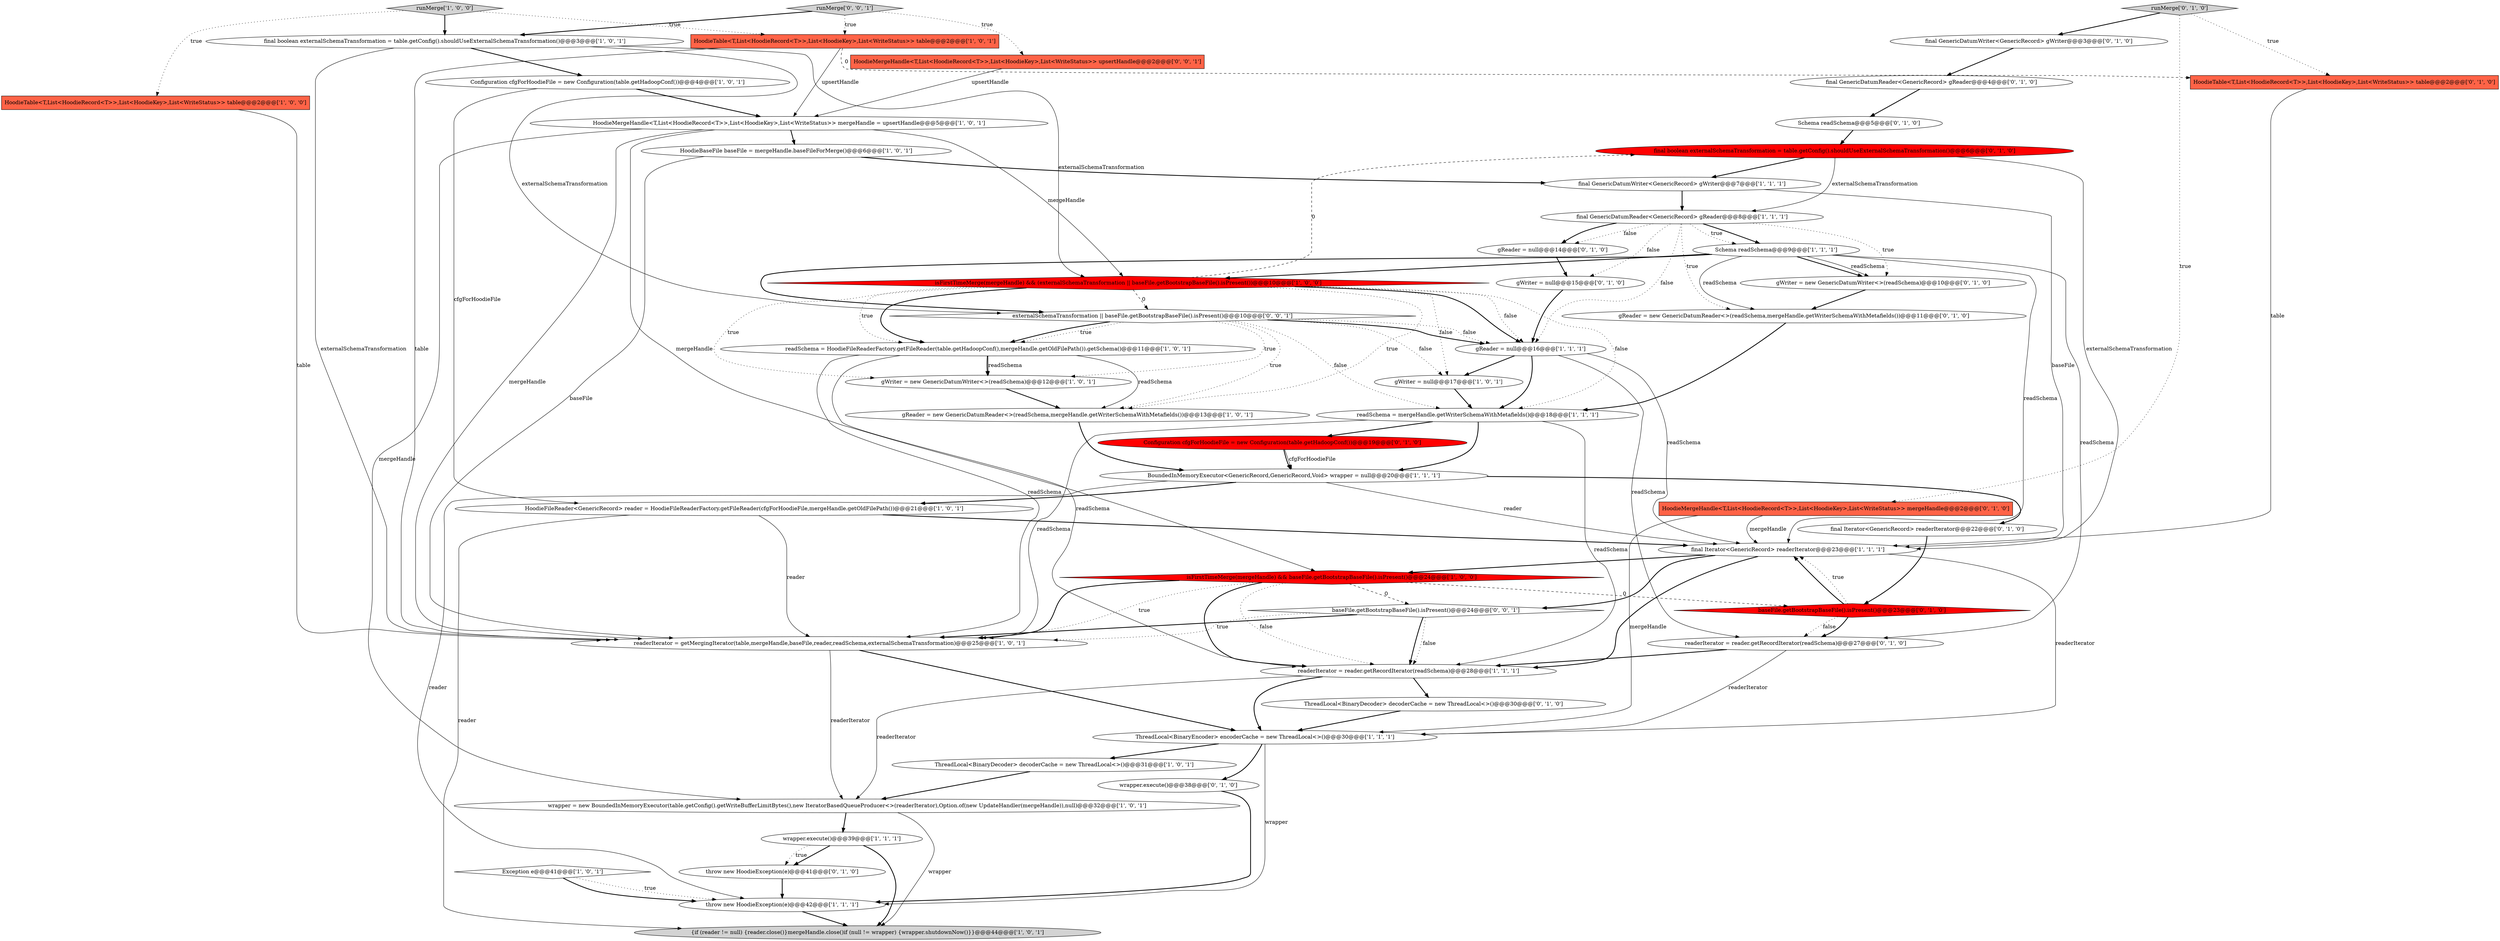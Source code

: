 digraph {
46 [style = filled, label = "runMerge['0', '1', '0']", fillcolor = lightgray, shape = diamond image = "AAA0AAABBB2BBB"];
4 [style = filled, label = "final GenericDatumReader<GenericRecord> gReader@@@8@@@['1', '1', '1']", fillcolor = white, shape = ellipse image = "AAA0AAABBB1BBB"];
3 [style = filled, label = "gWriter = new GenericDatumWriter<>(readSchema)@@@12@@@['1', '0', '1']", fillcolor = white, shape = ellipse image = "AAA0AAABBB1BBB"];
7 [style = filled, label = "readSchema = HoodieFileReaderFactory.getFileReader(table.getHadoopConf(),mergeHandle.getOldFilePath()).getSchema()@@@11@@@['1', '0', '1']", fillcolor = white, shape = ellipse image = "AAA0AAABBB1BBB"];
26 [style = filled, label = "readSchema = mergeHandle.getWriterSchemaWithMetafields()@@@18@@@['1', '1', '1']", fillcolor = white, shape = ellipse image = "AAA0AAABBB1BBB"];
44 [style = filled, label = "wrapper.execute()@@@38@@@['0', '1', '0']", fillcolor = white, shape = ellipse image = "AAA0AAABBB2BBB"];
51 [style = filled, label = "externalSchemaTransformation || baseFile.getBootstrapBaseFile().isPresent()@@@10@@@['0', '0', '1']", fillcolor = white, shape = diamond image = "AAA0AAABBB3BBB"];
16 [style = filled, label = "final GenericDatumWriter<GenericRecord> gWriter@@@7@@@['1', '1', '1']", fillcolor = white, shape = ellipse image = "AAA0AAABBB1BBB"];
12 [style = filled, label = "Schema readSchema@@@9@@@['1', '1', '1']", fillcolor = white, shape = ellipse image = "AAA0AAABBB1BBB"];
6 [style = filled, label = "runMerge['1', '0', '0']", fillcolor = lightgray, shape = diamond image = "AAA0AAABBB1BBB"];
23 [style = filled, label = "ThreadLocal<BinaryDecoder> decoderCache = new ThreadLocal<>()@@@31@@@['1', '0', '1']", fillcolor = white, shape = ellipse image = "AAA0AAABBB1BBB"];
24 [style = filled, label = "HoodieTable<T,List<HoodieRecord<T>>,List<HoodieKey>,List<WriteStatus>> table@@@2@@@['1', '0', '1']", fillcolor = tomato, shape = box image = "AAA0AAABBB1BBB"];
36 [style = filled, label = "throw new HoodieException(e)@@@41@@@['0', '1', '0']", fillcolor = white, shape = ellipse image = "AAA0AAABBB2BBB"];
33 [style = filled, label = "final GenericDatumWriter<GenericRecord> gWriter@@@3@@@['0', '1', '0']", fillcolor = white, shape = ellipse image = "AAA0AAABBB2BBB"];
39 [style = filled, label = "final GenericDatumReader<GenericRecord> gReader@@@4@@@['0', '1', '0']", fillcolor = white, shape = ellipse image = "AAA0AAABBB2BBB"];
50 [style = filled, label = "HoodieMergeHandle<T,List<HoodieRecord<T>>,List<HoodieKey>,List<WriteStatus>> upsertHandle@@@2@@@['0', '0', '1']", fillcolor = tomato, shape = box image = "AAA0AAABBB3BBB"];
47 [style = filled, label = "gWriter = null@@@15@@@['0', '1', '0']", fillcolor = white, shape = ellipse image = "AAA0AAABBB2BBB"];
27 [style = filled, label = "HoodieFileReader<GenericRecord> reader = HoodieFileReaderFactory.getFileReader(cfgForHoodieFile,mergeHandle.getOldFilePath())@@@21@@@['1', '0', '1']", fillcolor = white, shape = ellipse image = "AAA0AAABBB1BBB"];
31 [style = filled, label = "baseFile.getBootstrapBaseFile().isPresent()@@@23@@@['0', '1', '0']", fillcolor = red, shape = diamond image = "AAA1AAABBB2BBB"];
41 [style = filled, label = "gReader = new GenericDatumReader<>(readSchema,mergeHandle.getWriterSchemaWithMetafields())@@@11@@@['0', '1', '0']", fillcolor = white, shape = ellipse image = "AAA0AAABBB2BBB"];
22 [style = filled, label = "isFirstTimeMerge(mergeHandle) && (externalSchemaTransformation || baseFile.getBootstrapBaseFile().isPresent())@@@10@@@['1', '0', '0']", fillcolor = red, shape = diamond image = "AAA1AAABBB1BBB"];
13 [style = filled, label = "readerIterator = reader.getRecordIterator(readSchema)@@@28@@@['1', '1', '1']", fillcolor = white, shape = ellipse image = "AAA0AAABBB1BBB"];
43 [style = filled, label = "HoodieTable<T,List<HoodieRecord<T>>,List<HoodieKey>,List<WriteStatus>> table@@@2@@@['0', '1', '0']", fillcolor = tomato, shape = box image = "AAA1AAABBB2BBB"];
35 [style = filled, label = "readerIterator = reader.getRecordIterator(readSchema)@@@27@@@['0', '1', '0']", fillcolor = white, shape = ellipse image = "AAA0AAABBB2BBB"];
11 [style = filled, label = "ThreadLocal<BinaryEncoder> encoderCache = new ThreadLocal<>()@@@30@@@['1', '1', '1']", fillcolor = white, shape = ellipse image = "AAA0AAABBB1BBB"];
15 [style = filled, label = "Configuration cfgForHoodieFile = new Configuration(table.getHadoopConf())@@@4@@@['1', '0', '1']", fillcolor = white, shape = ellipse image = "AAA0AAABBB1BBB"];
28 [style = filled, label = "gReader = new GenericDatumReader<>(readSchema,mergeHandle.getWriterSchemaWithMetafields())@@@13@@@['1', '0', '1']", fillcolor = white, shape = ellipse image = "AAA0AAABBB1BBB"];
34 [style = filled, label = "final Iterator<GenericRecord> readerIterator@@@22@@@['0', '1', '0']", fillcolor = white, shape = ellipse image = "AAA0AAABBB2BBB"];
45 [style = filled, label = "Configuration cfgForHoodieFile = new Configuration(table.getHadoopConf())@@@19@@@['0', '1', '0']", fillcolor = red, shape = ellipse image = "AAA1AAABBB2BBB"];
37 [style = filled, label = "ThreadLocal<BinaryDecoder> decoderCache = new ThreadLocal<>()@@@30@@@['0', '1', '0']", fillcolor = white, shape = ellipse image = "AAA0AAABBB2BBB"];
25 [style = filled, label = "isFirstTimeMerge(mergeHandle) && baseFile.getBootstrapBaseFile().isPresent()@@@24@@@['1', '0', '0']", fillcolor = red, shape = diamond image = "AAA1AAABBB1BBB"];
29 [style = filled, label = "gReader = null@@@16@@@['1', '1', '1']", fillcolor = white, shape = ellipse image = "AAA0AAABBB1BBB"];
38 [style = filled, label = "gWriter = new GenericDatumWriter<>(readSchema)@@@10@@@['0', '1', '0']", fillcolor = white, shape = ellipse image = "AAA0AAABBB2BBB"];
0 [style = filled, label = "Exception e@@@41@@@['1', '0', '1']", fillcolor = white, shape = diamond image = "AAA0AAABBB1BBB"];
40 [style = filled, label = "Schema readSchema@@@5@@@['0', '1', '0']", fillcolor = white, shape = ellipse image = "AAA0AAABBB2BBB"];
20 [style = filled, label = "HoodieMergeHandle<T,List<HoodieRecord<T>>,List<HoodieKey>,List<WriteStatus>> mergeHandle = upsertHandle@@@5@@@['1', '0', '1']", fillcolor = white, shape = ellipse image = "AAA0AAABBB1BBB"];
30 [style = filled, label = "HoodieMergeHandle<T,List<HoodieRecord<T>>,List<HoodieKey>,List<WriteStatus>> mergeHandle@@@2@@@['0', '1', '0']", fillcolor = tomato, shape = box image = "AAA0AAABBB2BBB"];
32 [style = filled, label = "final boolean externalSchemaTransformation = table.getConfig().shouldUseExternalSchemaTransformation()@@@6@@@['0', '1', '0']", fillcolor = red, shape = ellipse image = "AAA1AAABBB2BBB"];
8 [style = filled, label = "{if (reader != null) {reader.close()}mergeHandle.close()if (null != wrapper) {wrapper.shutdownNow()}}@@@44@@@['1', '0', '1']", fillcolor = lightgray, shape = ellipse image = "AAA0AAABBB1BBB"];
42 [style = filled, label = "gReader = null@@@14@@@['0', '1', '0']", fillcolor = white, shape = ellipse image = "AAA0AAABBB2BBB"];
21 [style = filled, label = "BoundedInMemoryExecutor<GenericRecord,GenericRecord,Void> wrapper = null@@@20@@@['1', '1', '1']", fillcolor = white, shape = ellipse image = "AAA0AAABBB1BBB"];
2 [style = filled, label = "final boolean externalSchemaTransformation = table.getConfig().shouldUseExternalSchemaTransformation()@@@3@@@['1', '0', '1']", fillcolor = white, shape = ellipse image = "AAA0AAABBB1BBB"];
14 [style = filled, label = "throw new HoodieException(e)@@@42@@@['1', '1', '1']", fillcolor = white, shape = ellipse image = "AAA0AAABBB1BBB"];
1 [style = filled, label = "gWriter = null@@@17@@@['1', '0', '1']", fillcolor = white, shape = ellipse image = "AAA0AAABBB1BBB"];
10 [style = filled, label = "HoodieTable<T,List<HoodieRecord<T>>,List<HoodieKey>,List<WriteStatus>> table@@@2@@@['1', '0', '0']", fillcolor = tomato, shape = box image = "AAA0AAABBB1BBB"];
5 [style = filled, label = "final Iterator<GenericRecord> readerIterator@@@23@@@['1', '1', '1']", fillcolor = white, shape = ellipse image = "AAA0AAABBB1BBB"];
9 [style = filled, label = "readerIterator = getMergingIterator(table,mergeHandle,baseFile,reader,readSchema,externalSchemaTransformation)@@@25@@@['1', '0', '1']", fillcolor = white, shape = ellipse image = "AAA0AAABBB1BBB"];
19 [style = filled, label = "wrapper.execute()@@@39@@@['1', '1', '1']", fillcolor = white, shape = ellipse image = "AAA0AAABBB1BBB"];
17 [style = filled, label = "HoodieBaseFile baseFile = mergeHandle.baseFileForMerge()@@@6@@@['1', '0', '1']", fillcolor = white, shape = ellipse image = "AAA0AAABBB1BBB"];
49 [style = filled, label = "baseFile.getBootstrapBaseFile().isPresent()@@@24@@@['0', '0', '1']", fillcolor = white, shape = diamond image = "AAA0AAABBB3BBB"];
18 [style = filled, label = "wrapper = new BoundedInMemoryExecutor(table.getConfig().getWriteBufferLimitBytes(),new IteratorBasedQueueProducer<>(readerIterator),Option.of(new UpdateHandler(mergeHandle)),null)@@@32@@@['1', '0', '1']", fillcolor = white, shape = ellipse image = "AAA0AAABBB1BBB"];
48 [style = filled, label = "runMerge['0', '0', '1']", fillcolor = lightgray, shape = diamond image = "AAA0AAABBB3BBB"];
4->38 [style = dotted, label="true"];
9->11 [style = bold, label=""];
50->20 [style = solid, label="upsertHandle"];
37->11 [style = bold, label=""];
9->18 [style = solid, label="readerIterator"];
31->35 [style = dotted, label="false"];
7->13 [style = solid, label="readSchema"];
22->26 [style = dotted, label="false"];
19->36 [style = bold, label=""];
38->41 [style = bold, label=""];
48->24 [style = dotted, label="true"];
26->9 [style = solid, label="readSchema"];
0->14 [style = bold, label=""];
28->21 [style = bold, label=""];
12->38 [style = bold, label=""];
5->49 [style = bold, label=""];
24->20 [style = solid, label="upsertHandle"];
12->41 [style = solid, label="readSchema"];
31->35 [style = bold, label=""];
24->43 [style = dashed, label="0"];
15->20 [style = bold, label=""];
49->13 [style = bold, label=""];
51->7 [style = bold, label=""];
2->15 [style = bold, label=""];
7->3 [style = solid, label="readSchema"];
27->5 [style = bold, label=""];
29->1 [style = bold, label=""];
12->22 [style = bold, label=""];
17->16 [style = bold, label=""];
46->30 [style = dotted, label="true"];
20->22 [style = solid, label="mergeHandle"];
5->11 [style = solid, label="readerIterator"];
15->27 [style = solid, label="cfgForHoodieFile"];
48->2 [style = bold, label=""];
18->8 [style = solid, label="wrapper"];
22->29 [style = dotted, label="false"];
22->51 [style = dashed, label="0"];
7->28 [style = solid, label="readSchema"];
11->44 [style = bold, label=""];
10->9 [style = solid, label="table"];
31->5 [style = bold, label=""];
22->7 [style = dotted, label="true"];
18->19 [style = bold, label=""];
31->5 [style = dotted, label="true"];
27->9 [style = solid, label="reader"];
34->31 [style = bold, label=""];
19->36 [style = dotted, label="true"];
36->14 [style = bold, label=""];
24->9 [style = solid, label="table"];
13->11 [style = bold, label=""];
22->7 [style = bold, label=""];
5->25 [style = bold, label=""];
29->26 [style = bold, label=""];
6->2 [style = bold, label=""];
12->51 [style = bold, label=""];
17->9 [style = solid, label="baseFile"];
13->37 [style = bold, label=""];
51->29 [style = dotted, label="false"];
4->29 [style = dotted, label="false"];
46->33 [style = bold, label=""];
2->9 [style = solid, label="externalSchemaTransformation"];
45->21 [style = bold, label=""];
0->14 [style = dotted, label="true"];
14->8 [style = bold, label=""];
51->7 [style = dotted, label="true"];
22->1 [style = dotted, label="false"];
51->26 [style = dotted, label="false"];
51->28 [style = dotted, label="true"];
35->11 [style = solid, label="readerIterator"];
20->25 [style = solid, label="mergeHandle"];
21->5 [style = solid, label="reader"];
6->24 [style = dotted, label="true"];
21->27 [style = bold, label=""];
25->9 [style = bold, label=""];
21->34 [style = bold, label=""];
49->9 [style = dotted, label="true"];
22->29 [style = bold, label=""];
42->47 [style = bold, label=""];
30->5 [style = solid, label="mergeHandle"];
49->13 [style = dotted, label="false"];
45->21 [style = solid, label="cfgForHoodieFile"];
32->16 [style = bold, label=""];
44->14 [style = bold, label=""];
25->49 [style = dashed, label="0"];
32->5 [style = solid, label="externalSchemaTransformation"];
29->35 [style = solid, label="readSchema"];
51->1 [style = dotted, label="false"];
26->21 [style = bold, label=""];
51->29 [style = bold, label=""];
6->10 [style = dotted, label="true"];
47->29 [style = bold, label=""];
20->18 [style = solid, label="mergeHandle"];
3->28 [style = bold, label=""];
21->14 [style = solid, label="reader"];
11->14 [style = solid, label="wrapper"];
39->40 [style = bold, label=""];
5->13 [style = bold, label=""];
40->32 [style = bold, label=""];
25->31 [style = dashed, label="0"];
30->11 [style = solid, label="mergeHandle"];
32->4 [style = solid, label="externalSchemaTransformation"];
4->12 [style = bold, label=""];
22->3 [style = dotted, label="true"];
16->4 [style = bold, label=""];
4->12 [style = dotted, label="true"];
23->18 [style = bold, label=""];
27->8 [style = solid, label="reader"];
20->17 [style = bold, label=""];
48->50 [style = dotted, label="true"];
2->22 [style = solid, label="externalSchemaTransformation"];
25->13 [style = bold, label=""];
12->5 [style = solid, label="readSchema"];
13->18 [style = solid, label="readerIterator"];
4->42 [style = bold, label=""];
22->28 [style = dotted, label="true"];
4->47 [style = dotted, label="false"];
22->32 [style = dashed, label="0"];
4->42 [style = dotted, label="false"];
1->26 [style = bold, label=""];
51->3 [style = dotted, label="true"];
7->3 [style = bold, label=""];
19->8 [style = bold, label=""];
12->38 [style = solid, label="readSchema"];
7->9 [style = solid, label="readSchema"];
25->13 [style = dotted, label="false"];
25->9 [style = dotted, label="true"];
33->39 [style = bold, label=""];
20->9 [style = solid, label="mergeHandle"];
29->5 [style = solid, label="readSchema"];
12->35 [style = solid, label="readSchema"];
2->51 [style = solid, label="externalSchemaTransformation"];
4->41 [style = dotted, label="true"];
43->5 [style = solid, label="table"];
26->45 [style = bold, label=""];
16->5 [style = solid, label="baseFile"];
41->26 [style = bold, label=""];
35->13 [style = bold, label=""];
49->9 [style = bold, label=""];
11->23 [style = bold, label=""];
26->13 [style = solid, label="readSchema"];
46->43 [style = dotted, label="true"];
}
